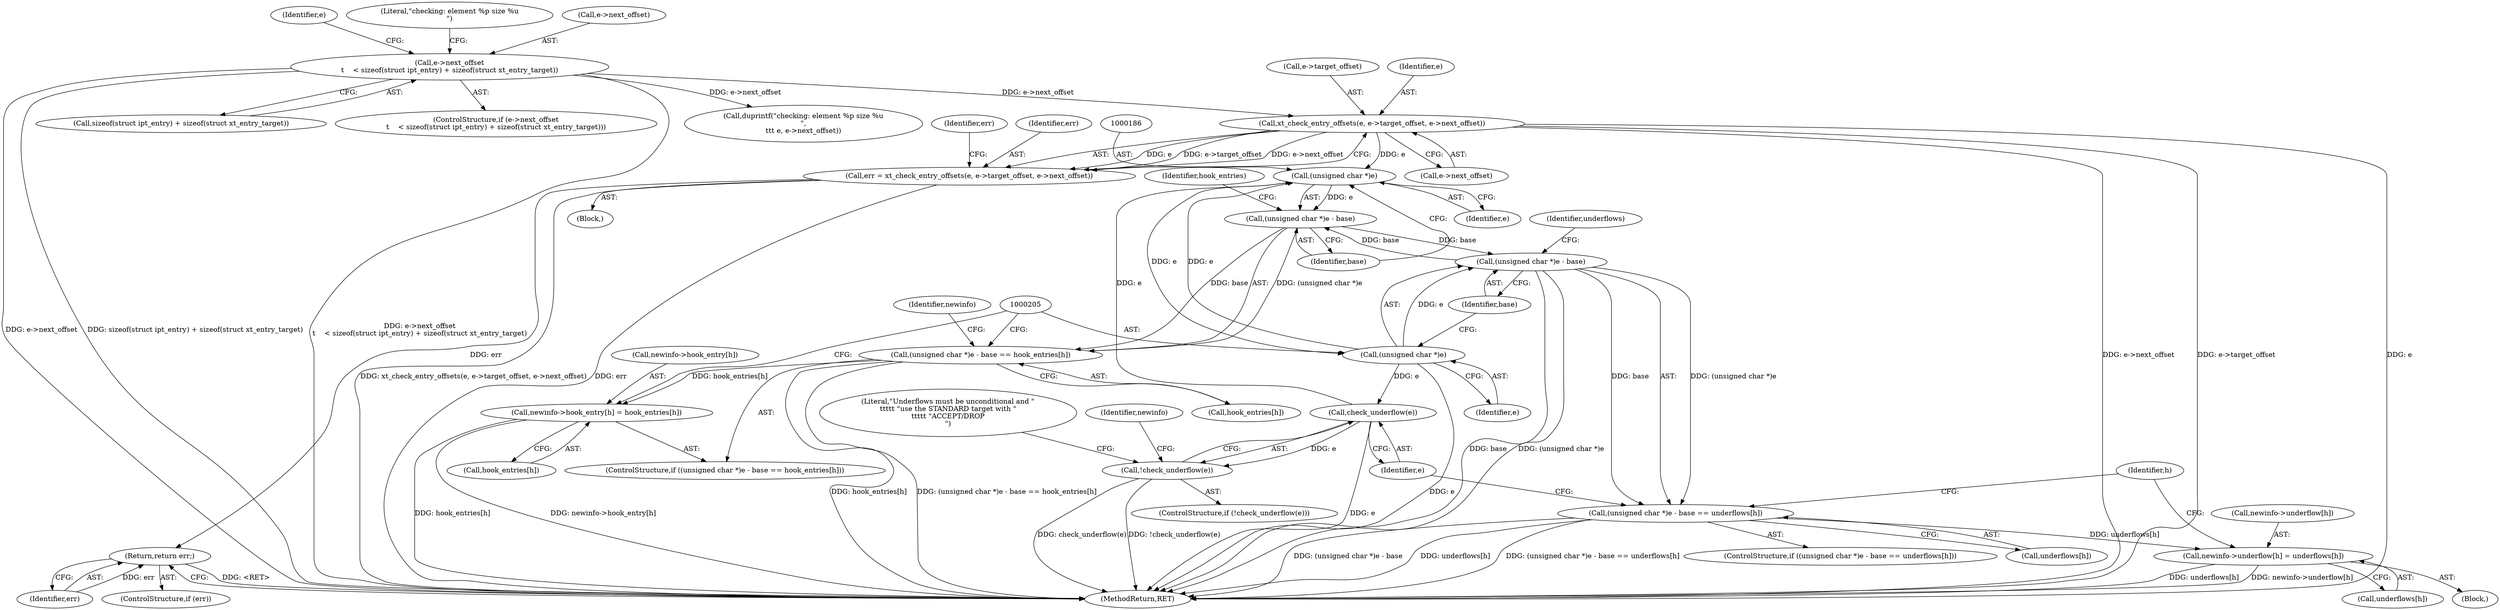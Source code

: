 digraph "1_linux_ce683e5f9d045e5d67d1312a42b359cb2ab2a13c_2@pointer" {
"1000152" [label="(Call,xt_check_entry_offsets(e, e->target_offset, e->next_offset))"];
"1000121" [label="(Call,e->next_offset\n\t    < sizeof(struct ipt_entry) + sizeof(struct xt_entry_target))"];
"1000150" [label="(Call,err = xt_check_entry_offsets(e, e->target_offset, e->next_offset))"];
"1000162" [label="(Return,return err;)"];
"1000185" [label="(Call,(unsigned char *)e)"];
"1000184" [label="(Call,(unsigned char *)e - base)"];
"1000183" [label="(Call,(unsigned char *)e - base == hook_entries[h])"];
"1000192" [label="(Call,newinfo->hook_entry[h] = hook_entries[h])"];
"1000203" [label="(Call,(unsigned char *)e - base)"];
"1000202" [label="(Call,(unsigned char *)e - base == underflows[h])"];
"1000222" [label="(Call,newinfo->underflow[h] = underflows[h])"];
"1000204" [label="(Call,(unsigned char *)e)"];
"1000214" [label="(Call,check_underflow(e))"];
"1000213" [label="(Call,!check_underflow(e))"];
"1000209" [label="(Identifier,underflows)"];
"1000204" [label="(Call,(unsigned char *)e)"];
"1000190" [label="(Identifier,hook_entries)"];
"1000161" [label="(Identifier,err)"];
"1000192" [label="(Call,newinfo->hook_entry[h] = hook_entries[h])"];
"1000239" [label="(MethodReturn,RET)"];
"1000150" [label="(Call,err = xt_check_entry_offsets(e, e->target_offset, e->next_offset))"];
"1000218" [label="(Literal,\"Underflows must be unconditional and \"\n\t\t\t\t\t \"use the STANDARD target with \"\n\t\t\t\t\t \"ACCEPT/DROP\n\")"];
"1000184" [label="(Call,(unsigned char *)e - base)"];
"1000203" [label="(Call,(unsigned char *)e - base)"];
"1000195" [label="(Identifier,newinfo)"];
"1000152" [label="(Call,xt_check_entry_offsets(e, e->target_offset, e->next_offset))"];
"1000125" [label="(Call,sizeof(struct ipt_entry) + sizeof(struct xt_entry_target))"];
"1000212" [label="(ControlStructure,if (!check_underflow(e)))"];
"1000182" [label="(ControlStructure,if ((unsigned char *)e - base == hook_entries[h]))"];
"1000198" [label="(Call,hook_entries[h])"];
"1000120" [label="(ControlStructure,if (e->next_offset\n\t    < sizeof(struct ipt_entry) + sizeof(struct xt_entry_target)))"];
"1000110" [label="(Block,)"];
"1000162" [label="(Return,return err;)"];
"1000187" [label="(Identifier,e)"];
"1000145" [label="(Identifier,e)"];
"1000211" [label="(Block,)"];
"1000214" [label="(Call,check_underflow(e))"];
"1000157" [label="(Call,e->next_offset)"];
"1000183" [label="(Call,(unsigned char *)e - base == hook_entries[h])"];
"1000201" [label="(ControlStructure,if ((unsigned char *)e - base == underflows[h]))"];
"1000189" [label="(Call,hook_entries[h])"];
"1000213" [label="(Call,!check_underflow(e))"];
"1000121" [label="(Call,e->next_offset\n\t    < sizeof(struct ipt_entry) + sizeof(struct xt_entry_target))"];
"1000215" [label="(Identifier,e)"];
"1000206" [label="(Identifier,e)"];
"1000228" [label="(Call,underflows[h])"];
"1000163" [label="(Identifier,err)"];
"1000153" [label="(Identifier,e)"];
"1000132" [label="(Literal,\"checking: element %p size %u\n\")"];
"1000223" [label="(Call,newinfo->underflow[h])"];
"1000154" [label="(Call,e->target_offset)"];
"1000122" [label="(Call,e->next_offset)"];
"1000225" [label="(Identifier,newinfo)"];
"1000188" [label="(Identifier,base)"];
"1000208" [label="(Call,underflows[h])"];
"1000172" [label="(Identifier,h)"];
"1000160" [label="(ControlStructure,if (err))"];
"1000193" [label="(Call,newinfo->hook_entry[h])"];
"1000131" [label="(Call,duprintf(\"checking: element %p size %u\n\",\n\t\t\t e, e->next_offset))"];
"1000202" [label="(Call,(unsigned char *)e - base == underflows[h])"];
"1000222" [label="(Call,newinfo->underflow[h] = underflows[h])"];
"1000185" [label="(Call,(unsigned char *)e)"];
"1000151" [label="(Identifier,err)"];
"1000207" [label="(Identifier,base)"];
"1000152" -> "1000150"  [label="AST: "];
"1000152" -> "1000157"  [label="CFG: "];
"1000153" -> "1000152"  [label="AST: "];
"1000154" -> "1000152"  [label="AST: "];
"1000157" -> "1000152"  [label="AST: "];
"1000150" -> "1000152"  [label="CFG: "];
"1000152" -> "1000239"  [label="DDG: e->next_offset"];
"1000152" -> "1000239"  [label="DDG: e->target_offset"];
"1000152" -> "1000239"  [label="DDG: e"];
"1000152" -> "1000150"  [label="DDG: e"];
"1000152" -> "1000150"  [label="DDG: e->target_offset"];
"1000152" -> "1000150"  [label="DDG: e->next_offset"];
"1000121" -> "1000152"  [label="DDG: e->next_offset"];
"1000152" -> "1000185"  [label="DDG: e"];
"1000121" -> "1000120"  [label="AST: "];
"1000121" -> "1000125"  [label="CFG: "];
"1000122" -> "1000121"  [label="AST: "];
"1000125" -> "1000121"  [label="AST: "];
"1000132" -> "1000121"  [label="CFG: "];
"1000145" -> "1000121"  [label="CFG: "];
"1000121" -> "1000239"  [label="DDG: sizeof(struct ipt_entry) + sizeof(struct xt_entry_target)"];
"1000121" -> "1000239"  [label="DDG: e->next_offset\n\t    < sizeof(struct ipt_entry) + sizeof(struct xt_entry_target)"];
"1000121" -> "1000239"  [label="DDG: e->next_offset"];
"1000121" -> "1000131"  [label="DDG: e->next_offset"];
"1000150" -> "1000110"  [label="AST: "];
"1000151" -> "1000150"  [label="AST: "];
"1000161" -> "1000150"  [label="CFG: "];
"1000150" -> "1000239"  [label="DDG: xt_check_entry_offsets(e, e->target_offset, e->next_offset)"];
"1000150" -> "1000239"  [label="DDG: err"];
"1000150" -> "1000162"  [label="DDG: err"];
"1000162" -> "1000160"  [label="AST: "];
"1000162" -> "1000163"  [label="CFG: "];
"1000163" -> "1000162"  [label="AST: "];
"1000239" -> "1000162"  [label="CFG: "];
"1000162" -> "1000239"  [label="DDG: <RET>"];
"1000163" -> "1000162"  [label="DDG: err"];
"1000185" -> "1000184"  [label="AST: "];
"1000185" -> "1000187"  [label="CFG: "];
"1000186" -> "1000185"  [label="AST: "];
"1000187" -> "1000185"  [label="AST: "];
"1000188" -> "1000185"  [label="CFG: "];
"1000185" -> "1000184"  [label="DDG: e"];
"1000204" -> "1000185"  [label="DDG: e"];
"1000214" -> "1000185"  [label="DDG: e"];
"1000185" -> "1000204"  [label="DDG: e"];
"1000184" -> "1000183"  [label="AST: "];
"1000184" -> "1000188"  [label="CFG: "];
"1000188" -> "1000184"  [label="AST: "];
"1000190" -> "1000184"  [label="CFG: "];
"1000184" -> "1000183"  [label="DDG: (unsigned char *)e"];
"1000184" -> "1000183"  [label="DDG: base"];
"1000203" -> "1000184"  [label="DDG: base"];
"1000184" -> "1000203"  [label="DDG: base"];
"1000183" -> "1000182"  [label="AST: "];
"1000183" -> "1000189"  [label="CFG: "];
"1000189" -> "1000183"  [label="AST: "];
"1000195" -> "1000183"  [label="CFG: "];
"1000205" -> "1000183"  [label="CFG: "];
"1000183" -> "1000239"  [label="DDG: hook_entries[h]"];
"1000183" -> "1000239"  [label="DDG: (unsigned char *)e - base == hook_entries[h]"];
"1000183" -> "1000192"  [label="DDG: hook_entries[h]"];
"1000192" -> "1000182"  [label="AST: "];
"1000192" -> "1000198"  [label="CFG: "];
"1000193" -> "1000192"  [label="AST: "];
"1000198" -> "1000192"  [label="AST: "];
"1000205" -> "1000192"  [label="CFG: "];
"1000192" -> "1000239"  [label="DDG: newinfo->hook_entry[h]"];
"1000192" -> "1000239"  [label="DDG: hook_entries[h]"];
"1000203" -> "1000202"  [label="AST: "];
"1000203" -> "1000207"  [label="CFG: "];
"1000204" -> "1000203"  [label="AST: "];
"1000207" -> "1000203"  [label="AST: "];
"1000209" -> "1000203"  [label="CFG: "];
"1000203" -> "1000239"  [label="DDG: base"];
"1000203" -> "1000239"  [label="DDG: (unsigned char *)e"];
"1000203" -> "1000202"  [label="DDG: (unsigned char *)e"];
"1000203" -> "1000202"  [label="DDG: base"];
"1000204" -> "1000203"  [label="DDG: e"];
"1000202" -> "1000201"  [label="AST: "];
"1000202" -> "1000208"  [label="CFG: "];
"1000208" -> "1000202"  [label="AST: "];
"1000215" -> "1000202"  [label="CFG: "];
"1000172" -> "1000202"  [label="CFG: "];
"1000202" -> "1000239"  [label="DDG: (unsigned char *)e - base"];
"1000202" -> "1000239"  [label="DDG: underflows[h]"];
"1000202" -> "1000239"  [label="DDG: (unsigned char *)e - base == underflows[h]"];
"1000202" -> "1000222"  [label="DDG: underflows[h]"];
"1000222" -> "1000211"  [label="AST: "];
"1000222" -> "1000228"  [label="CFG: "];
"1000223" -> "1000222"  [label="AST: "];
"1000228" -> "1000222"  [label="AST: "];
"1000172" -> "1000222"  [label="CFG: "];
"1000222" -> "1000239"  [label="DDG: newinfo->underflow[h]"];
"1000222" -> "1000239"  [label="DDG: underflows[h]"];
"1000204" -> "1000206"  [label="CFG: "];
"1000205" -> "1000204"  [label="AST: "];
"1000206" -> "1000204"  [label="AST: "];
"1000207" -> "1000204"  [label="CFG: "];
"1000204" -> "1000239"  [label="DDG: e"];
"1000204" -> "1000214"  [label="DDG: e"];
"1000214" -> "1000213"  [label="AST: "];
"1000214" -> "1000215"  [label="CFG: "];
"1000215" -> "1000214"  [label="AST: "];
"1000213" -> "1000214"  [label="CFG: "];
"1000214" -> "1000239"  [label="DDG: e"];
"1000214" -> "1000213"  [label="DDG: e"];
"1000213" -> "1000212"  [label="AST: "];
"1000218" -> "1000213"  [label="CFG: "];
"1000225" -> "1000213"  [label="CFG: "];
"1000213" -> "1000239"  [label="DDG: check_underflow(e)"];
"1000213" -> "1000239"  [label="DDG: !check_underflow(e)"];
}
